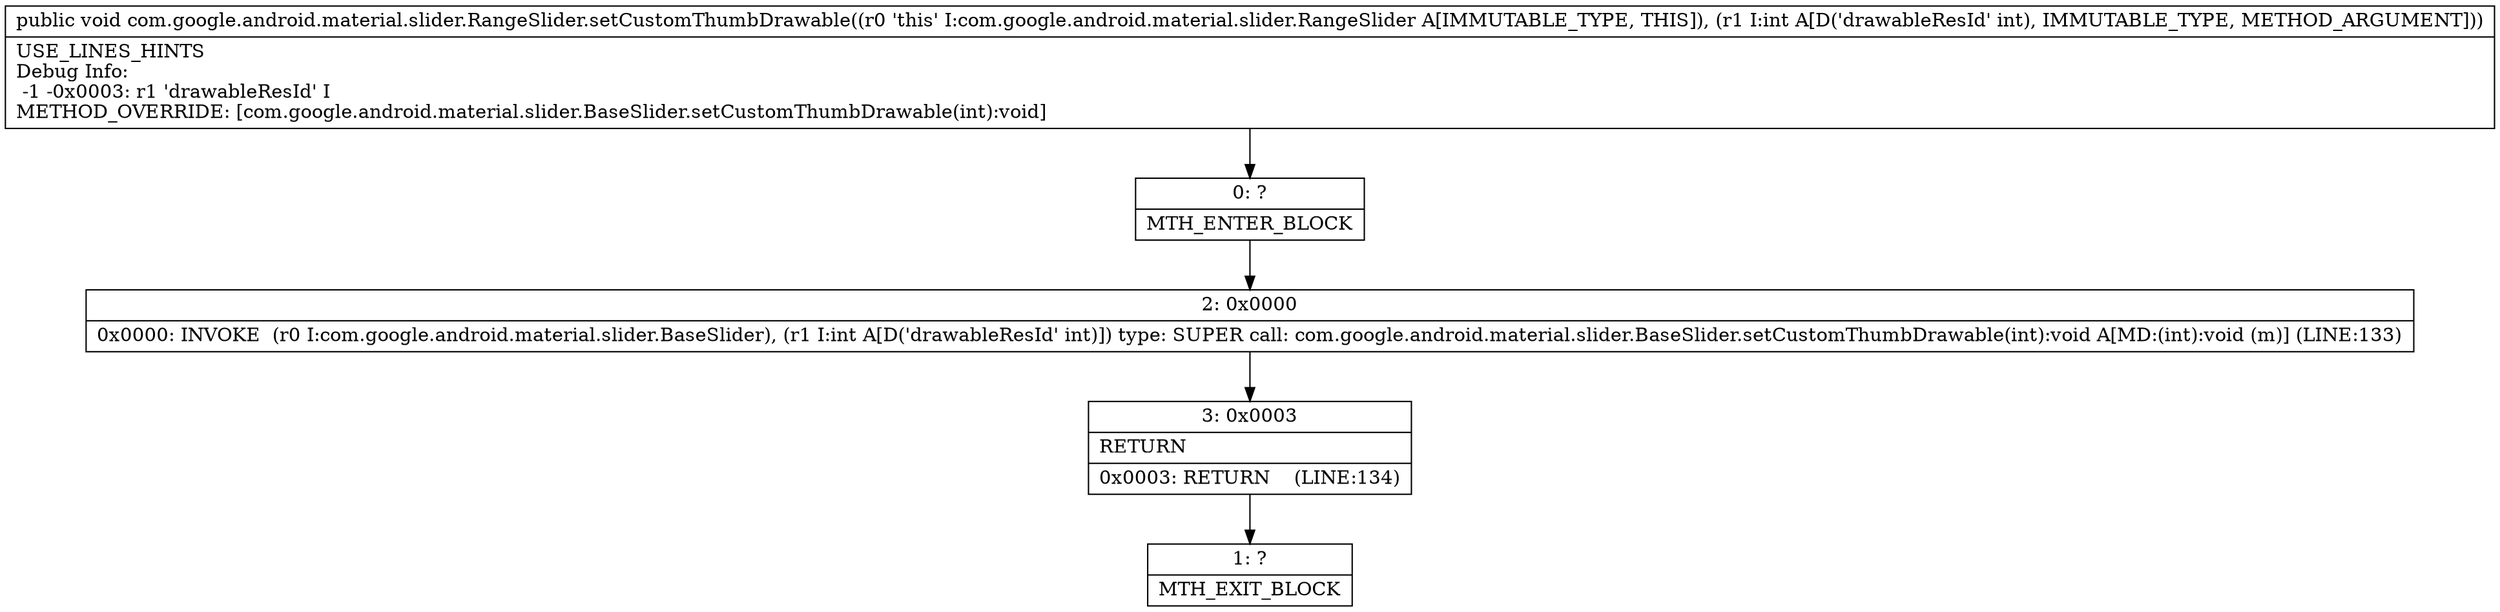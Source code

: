 digraph "CFG forcom.google.android.material.slider.RangeSlider.setCustomThumbDrawable(I)V" {
Node_0 [shape=record,label="{0\:\ ?|MTH_ENTER_BLOCK\l}"];
Node_2 [shape=record,label="{2\:\ 0x0000|0x0000: INVOKE  (r0 I:com.google.android.material.slider.BaseSlider), (r1 I:int A[D('drawableResId' int)]) type: SUPER call: com.google.android.material.slider.BaseSlider.setCustomThumbDrawable(int):void A[MD:(int):void (m)] (LINE:133)\l}"];
Node_3 [shape=record,label="{3\:\ 0x0003|RETURN\l|0x0003: RETURN    (LINE:134)\l}"];
Node_1 [shape=record,label="{1\:\ ?|MTH_EXIT_BLOCK\l}"];
MethodNode[shape=record,label="{public void com.google.android.material.slider.RangeSlider.setCustomThumbDrawable((r0 'this' I:com.google.android.material.slider.RangeSlider A[IMMUTABLE_TYPE, THIS]), (r1 I:int A[D('drawableResId' int), IMMUTABLE_TYPE, METHOD_ARGUMENT]))  | USE_LINES_HINTS\lDebug Info:\l  \-1 \-0x0003: r1 'drawableResId' I\lMETHOD_OVERRIDE: [com.google.android.material.slider.BaseSlider.setCustomThumbDrawable(int):void]\l}"];
MethodNode -> Node_0;Node_0 -> Node_2;
Node_2 -> Node_3;
Node_3 -> Node_1;
}

